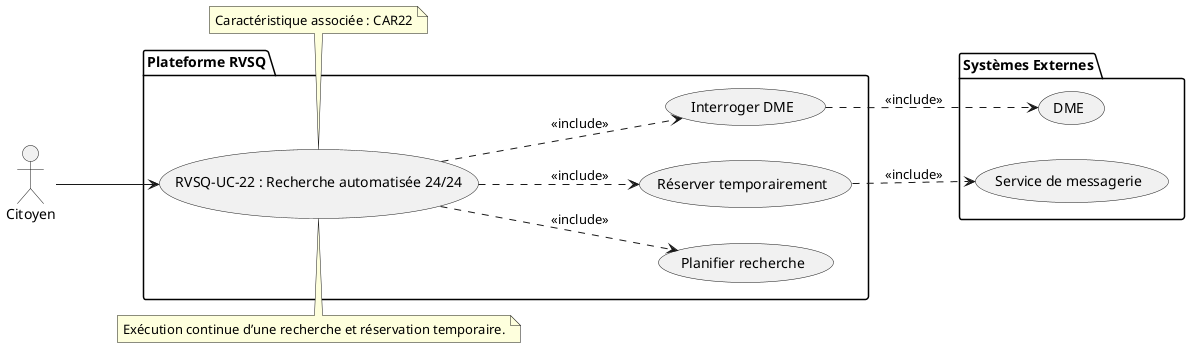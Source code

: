 @startuml RVSQ-UC-22_Recherche_Automatique_Continue
left to right direction
actor "Citoyen" as a1

package "Plateforme RVSQ" {
  usecase "RVSQ-UC-22 : Recherche automatisée 24/24" as UC22
  usecase "Planifier recherche" as UC22_1
  usecase "Interroger DME" as UC22_2
  usecase "Réserver temporairement" as UC22_3
}

package "Systèmes Externes" {
  usecase "DME" as DME
  usecase "Service de messagerie" as MSG
}

a1 --> UC22

UC22 ..> UC22_1 : <<include>>
UC22 ..> UC22_2 : <<include>>
UC22 ..> UC22_3 : <<include>>
UC22_2 ..> DME : <<include>>
UC22_3 ..> MSG : <<include>>

note top of UC22
Exécution continue d’une recherche et réservation temporaire.
end note

note bottom of UC22
Caractéristique associée : CAR22
end note
@enduml